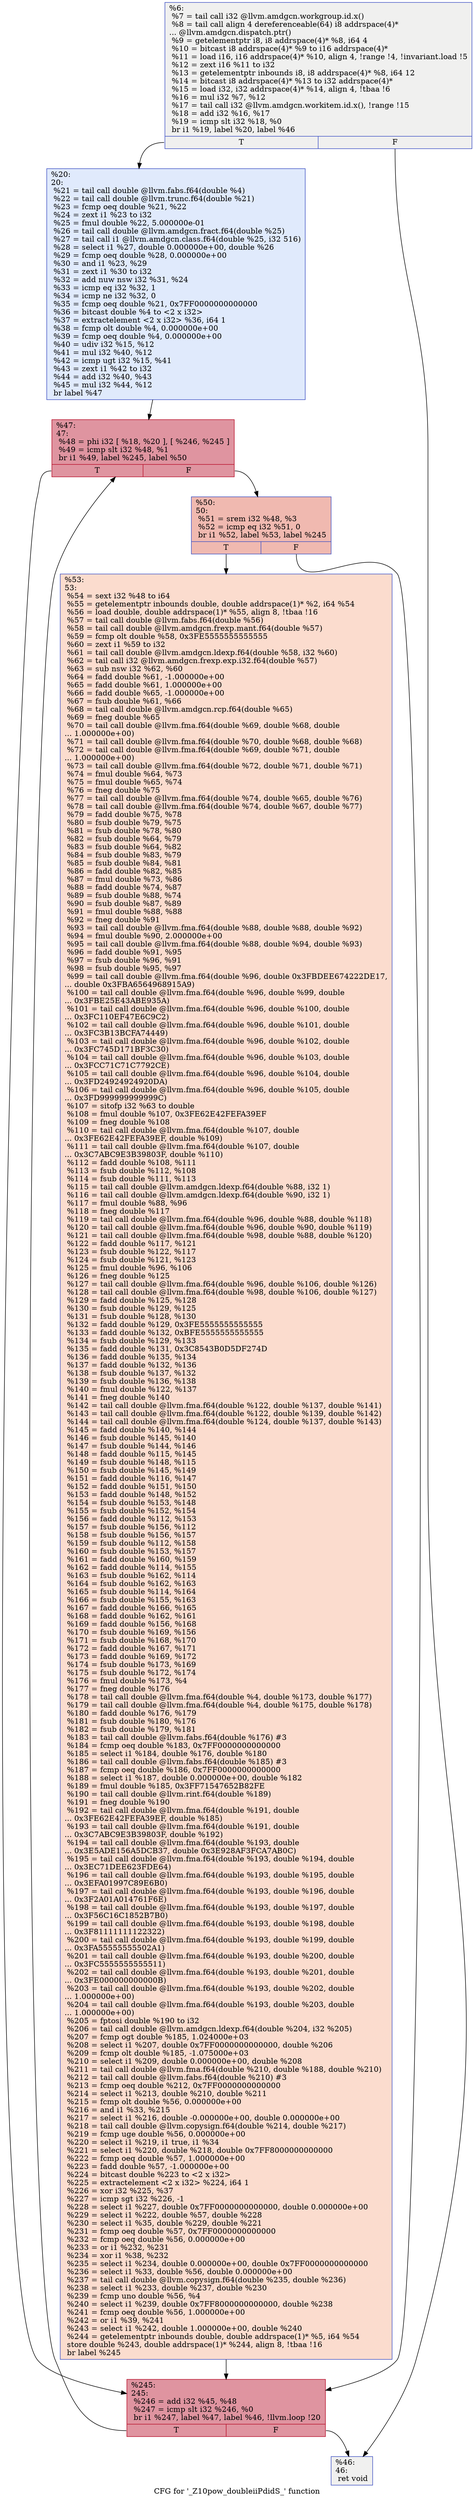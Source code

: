 digraph "CFG for '_Z10pow_doubleiiPdidS_' function" {
	label="CFG for '_Z10pow_doubleiiPdidS_' function";

	Node0x5eb1440 [shape=record,color="#3d50c3ff", style=filled, fillcolor="#dedcdb70",label="{%6:\l  %7 = tail call i32 @llvm.amdgcn.workgroup.id.x()\l  %8 = tail call align 4 dereferenceable(64) i8 addrspace(4)*\l... @llvm.amdgcn.dispatch.ptr()\l  %9 = getelementptr i8, i8 addrspace(4)* %8, i64 4\l  %10 = bitcast i8 addrspace(4)* %9 to i16 addrspace(4)*\l  %11 = load i16, i16 addrspace(4)* %10, align 4, !range !4, !invariant.load !5\l  %12 = zext i16 %11 to i32\l  %13 = getelementptr inbounds i8, i8 addrspace(4)* %8, i64 12\l  %14 = bitcast i8 addrspace(4)* %13 to i32 addrspace(4)*\l  %15 = load i32, i32 addrspace(4)* %14, align 4, !tbaa !6\l  %16 = mul i32 %7, %12\l  %17 = tail call i32 @llvm.amdgcn.workitem.id.x(), !range !15\l  %18 = add i32 %16, %17\l  %19 = icmp slt i32 %18, %0\l  br i1 %19, label %20, label %46\l|{<s0>T|<s1>F}}"];
	Node0x5eb1440:s0 -> Node0x5eb3690;
	Node0x5eb1440:s1 -> Node0x5eb3720;
	Node0x5eb3690 [shape=record,color="#3d50c3ff", style=filled, fillcolor="#b9d0f970",label="{%20:\l20:                                               \l  %21 = tail call double @llvm.fabs.f64(double %4)\l  %22 = tail call double @llvm.trunc.f64(double %21)\l  %23 = fcmp oeq double %21, %22\l  %24 = zext i1 %23 to i32\l  %25 = fmul double %22, 5.000000e-01\l  %26 = tail call double @llvm.amdgcn.fract.f64(double %25)\l  %27 = tail call i1 @llvm.amdgcn.class.f64(double %25, i32 516)\l  %28 = select i1 %27, double 0.000000e+00, double %26\l  %29 = fcmp oeq double %28, 0.000000e+00\l  %30 = and i1 %23, %29\l  %31 = zext i1 %30 to i32\l  %32 = add nuw nsw i32 %31, %24\l  %33 = icmp eq i32 %32, 1\l  %34 = icmp ne i32 %32, 0\l  %35 = fcmp oeq double %21, 0x7FF0000000000000\l  %36 = bitcast double %4 to \<2 x i32\>\l  %37 = extractelement \<2 x i32\> %36, i64 1\l  %38 = fcmp olt double %4, 0.000000e+00\l  %39 = fcmp oeq double %4, 0.000000e+00\l  %40 = udiv i32 %15, %12\l  %41 = mul i32 %40, %12\l  %42 = icmp ugt i32 %15, %41\l  %43 = zext i1 %42 to i32\l  %44 = add i32 %40, %43\l  %45 = mul i32 %44, %12\l  br label %47\l}"];
	Node0x5eb3690 -> Node0x5eb5ec0;
	Node0x5eb3720 [shape=record,color="#3d50c3ff", style=filled, fillcolor="#dedcdb70",label="{%46:\l46:                                               \l  ret void\l}"];
	Node0x5eb5ec0 [shape=record,color="#b70d28ff", style=filled, fillcolor="#b70d2870",label="{%47:\l47:                                               \l  %48 = phi i32 [ %18, %20 ], [ %246, %245 ]\l  %49 = icmp slt i32 %48, %1\l  br i1 %49, label %245, label %50\l|{<s0>T|<s1>F}}"];
	Node0x5eb5ec0:s0 -> Node0x5eb6040;
	Node0x5eb5ec0:s1 -> Node0x5eb61d0;
	Node0x5eb61d0 [shape=record,color="#3d50c3ff", style=filled, fillcolor="#de614d70",label="{%50:\l50:                                               \l  %51 = srem i32 %48, %3\l  %52 = icmp eq i32 %51, 0\l  br i1 %52, label %53, label %245\l|{<s0>T|<s1>F}}"];
	Node0x5eb61d0:s0 -> Node0x5eb6430;
	Node0x5eb61d0:s1 -> Node0x5eb6040;
	Node0x5eb6430 [shape=record,color="#3d50c3ff", style=filled, fillcolor="#f7af9170",label="{%53:\l53:                                               \l  %54 = sext i32 %48 to i64\l  %55 = getelementptr inbounds double, double addrspace(1)* %2, i64 %54\l  %56 = load double, double addrspace(1)* %55, align 8, !tbaa !16\l  %57 = tail call double @llvm.fabs.f64(double %56)\l  %58 = tail call double @llvm.amdgcn.frexp.mant.f64(double %57)\l  %59 = fcmp olt double %58, 0x3FE5555555555555\l  %60 = zext i1 %59 to i32\l  %61 = tail call double @llvm.amdgcn.ldexp.f64(double %58, i32 %60)\l  %62 = tail call i32 @llvm.amdgcn.frexp.exp.i32.f64(double %57)\l  %63 = sub nsw i32 %62, %60\l  %64 = fadd double %61, -1.000000e+00\l  %65 = fadd double %61, 1.000000e+00\l  %66 = fadd double %65, -1.000000e+00\l  %67 = fsub double %61, %66\l  %68 = tail call double @llvm.amdgcn.rcp.f64(double %65)\l  %69 = fneg double %65\l  %70 = tail call double @llvm.fma.f64(double %69, double %68, double\l... 1.000000e+00)\l  %71 = tail call double @llvm.fma.f64(double %70, double %68, double %68)\l  %72 = tail call double @llvm.fma.f64(double %69, double %71, double\l... 1.000000e+00)\l  %73 = tail call double @llvm.fma.f64(double %72, double %71, double %71)\l  %74 = fmul double %64, %73\l  %75 = fmul double %65, %74\l  %76 = fneg double %75\l  %77 = tail call double @llvm.fma.f64(double %74, double %65, double %76)\l  %78 = tail call double @llvm.fma.f64(double %74, double %67, double %77)\l  %79 = fadd double %75, %78\l  %80 = fsub double %79, %75\l  %81 = fsub double %78, %80\l  %82 = fsub double %64, %79\l  %83 = fsub double %64, %82\l  %84 = fsub double %83, %79\l  %85 = fsub double %84, %81\l  %86 = fadd double %82, %85\l  %87 = fmul double %73, %86\l  %88 = fadd double %74, %87\l  %89 = fsub double %88, %74\l  %90 = fsub double %87, %89\l  %91 = fmul double %88, %88\l  %92 = fneg double %91\l  %93 = tail call double @llvm.fma.f64(double %88, double %88, double %92)\l  %94 = fmul double %90, 2.000000e+00\l  %95 = tail call double @llvm.fma.f64(double %88, double %94, double %93)\l  %96 = fadd double %91, %95\l  %97 = fsub double %96, %91\l  %98 = fsub double %95, %97\l  %99 = tail call double @llvm.fma.f64(double %96, double 0x3FBDEE674222DE17,\l... double 0x3FBA6564968915A9)\l  %100 = tail call double @llvm.fma.f64(double %96, double %99, double\l... 0x3FBE25E43ABE935A)\l  %101 = tail call double @llvm.fma.f64(double %96, double %100, double\l... 0x3FC110EF47E6C9C2)\l  %102 = tail call double @llvm.fma.f64(double %96, double %101, double\l... 0x3FC3B13BCFA74449)\l  %103 = tail call double @llvm.fma.f64(double %96, double %102, double\l... 0x3FC745D171BF3C30)\l  %104 = tail call double @llvm.fma.f64(double %96, double %103, double\l... 0x3FCC71C71C7792CE)\l  %105 = tail call double @llvm.fma.f64(double %96, double %104, double\l... 0x3FD24924924920DA)\l  %106 = tail call double @llvm.fma.f64(double %96, double %105, double\l... 0x3FD999999999999C)\l  %107 = sitofp i32 %63 to double\l  %108 = fmul double %107, 0x3FE62E42FEFA39EF\l  %109 = fneg double %108\l  %110 = tail call double @llvm.fma.f64(double %107, double\l... 0x3FE62E42FEFA39EF, double %109)\l  %111 = tail call double @llvm.fma.f64(double %107, double\l... 0x3C7ABC9E3B39803F, double %110)\l  %112 = fadd double %108, %111\l  %113 = fsub double %112, %108\l  %114 = fsub double %111, %113\l  %115 = tail call double @llvm.amdgcn.ldexp.f64(double %88, i32 1)\l  %116 = tail call double @llvm.amdgcn.ldexp.f64(double %90, i32 1)\l  %117 = fmul double %88, %96\l  %118 = fneg double %117\l  %119 = tail call double @llvm.fma.f64(double %96, double %88, double %118)\l  %120 = tail call double @llvm.fma.f64(double %96, double %90, double %119)\l  %121 = tail call double @llvm.fma.f64(double %98, double %88, double %120)\l  %122 = fadd double %117, %121\l  %123 = fsub double %122, %117\l  %124 = fsub double %121, %123\l  %125 = fmul double %96, %106\l  %126 = fneg double %125\l  %127 = tail call double @llvm.fma.f64(double %96, double %106, double %126)\l  %128 = tail call double @llvm.fma.f64(double %98, double %106, double %127)\l  %129 = fadd double %125, %128\l  %130 = fsub double %129, %125\l  %131 = fsub double %128, %130\l  %132 = fadd double %129, 0x3FE5555555555555\l  %133 = fadd double %132, 0xBFE5555555555555\l  %134 = fsub double %129, %133\l  %135 = fadd double %131, 0x3C8543B0D5DF274D\l  %136 = fadd double %135, %134\l  %137 = fadd double %132, %136\l  %138 = fsub double %137, %132\l  %139 = fsub double %136, %138\l  %140 = fmul double %122, %137\l  %141 = fneg double %140\l  %142 = tail call double @llvm.fma.f64(double %122, double %137, double %141)\l  %143 = tail call double @llvm.fma.f64(double %122, double %139, double %142)\l  %144 = tail call double @llvm.fma.f64(double %124, double %137, double %143)\l  %145 = fadd double %140, %144\l  %146 = fsub double %145, %140\l  %147 = fsub double %144, %146\l  %148 = fadd double %115, %145\l  %149 = fsub double %148, %115\l  %150 = fsub double %145, %149\l  %151 = fadd double %116, %147\l  %152 = fadd double %151, %150\l  %153 = fadd double %148, %152\l  %154 = fsub double %153, %148\l  %155 = fsub double %152, %154\l  %156 = fadd double %112, %153\l  %157 = fsub double %156, %112\l  %158 = fsub double %156, %157\l  %159 = fsub double %112, %158\l  %160 = fsub double %153, %157\l  %161 = fadd double %160, %159\l  %162 = fadd double %114, %155\l  %163 = fsub double %162, %114\l  %164 = fsub double %162, %163\l  %165 = fsub double %114, %164\l  %166 = fsub double %155, %163\l  %167 = fadd double %166, %165\l  %168 = fadd double %162, %161\l  %169 = fadd double %156, %168\l  %170 = fsub double %169, %156\l  %171 = fsub double %168, %170\l  %172 = fadd double %167, %171\l  %173 = fadd double %169, %172\l  %174 = fsub double %173, %169\l  %175 = fsub double %172, %174\l  %176 = fmul double %173, %4\l  %177 = fneg double %176\l  %178 = tail call double @llvm.fma.f64(double %4, double %173, double %177)\l  %179 = tail call double @llvm.fma.f64(double %4, double %175, double %178)\l  %180 = fadd double %176, %179\l  %181 = fsub double %180, %176\l  %182 = fsub double %179, %181\l  %183 = tail call double @llvm.fabs.f64(double %176) #3\l  %184 = fcmp oeq double %183, 0x7FF0000000000000\l  %185 = select i1 %184, double %176, double %180\l  %186 = tail call double @llvm.fabs.f64(double %185) #3\l  %187 = fcmp oeq double %186, 0x7FF0000000000000\l  %188 = select i1 %187, double 0.000000e+00, double %182\l  %189 = fmul double %185, 0x3FF71547652B82FE\l  %190 = tail call double @llvm.rint.f64(double %189)\l  %191 = fneg double %190\l  %192 = tail call double @llvm.fma.f64(double %191, double\l... 0x3FE62E42FEFA39EF, double %185)\l  %193 = tail call double @llvm.fma.f64(double %191, double\l... 0x3C7ABC9E3B39803F, double %192)\l  %194 = tail call double @llvm.fma.f64(double %193, double\l... 0x3E5ADE156A5DCB37, double 0x3E928AF3FCA7AB0C)\l  %195 = tail call double @llvm.fma.f64(double %193, double %194, double\l... 0x3EC71DEE623FDE64)\l  %196 = tail call double @llvm.fma.f64(double %193, double %195, double\l... 0x3EFA01997C89E6B0)\l  %197 = tail call double @llvm.fma.f64(double %193, double %196, double\l... 0x3F2A01A014761F6E)\l  %198 = tail call double @llvm.fma.f64(double %193, double %197, double\l... 0x3F56C16C1852B7B0)\l  %199 = tail call double @llvm.fma.f64(double %193, double %198, double\l... 0x3F81111111122322)\l  %200 = tail call double @llvm.fma.f64(double %193, double %199, double\l... 0x3FA55555555502A1)\l  %201 = tail call double @llvm.fma.f64(double %193, double %200, double\l... 0x3FC5555555555511)\l  %202 = tail call double @llvm.fma.f64(double %193, double %201, double\l... 0x3FE000000000000B)\l  %203 = tail call double @llvm.fma.f64(double %193, double %202, double\l... 1.000000e+00)\l  %204 = tail call double @llvm.fma.f64(double %193, double %203, double\l... 1.000000e+00)\l  %205 = fptosi double %190 to i32\l  %206 = tail call double @llvm.amdgcn.ldexp.f64(double %204, i32 %205)\l  %207 = fcmp ogt double %185, 1.024000e+03\l  %208 = select i1 %207, double 0x7FF0000000000000, double %206\l  %209 = fcmp olt double %185, -1.075000e+03\l  %210 = select i1 %209, double 0.000000e+00, double %208\l  %211 = tail call double @llvm.fma.f64(double %210, double %188, double %210)\l  %212 = tail call double @llvm.fabs.f64(double %210) #3\l  %213 = fcmp oeq double %212, 0x7FF0000000000000\l  %214 = select i1 %213, double %210, double %211\l  %215 = fcmp olt double %56, 0.000000e+00\l  %216 = and i1 %33, %215\l  %217 = select i1 %216, double -0.000000e+00, double 0.000000e+00\l  %218 = tail call double @llvm.copysign.f64(double %214, double %217)\l  %219 = fcmp uge double %56, 0.000000e+00\l  %220 = select i1 %219, i1 true, i1 %34\l  %221 = select i1 %220, double %218, double 0x7FF8000000000000\l  %222 = fcmp oeq double %57, 1.000000e+00\l  %223 = fadd double %57, -1.000000e+00\l  %224 = bitcast double %223 to \<2 x i32\>\l  %225 = extractelement \<2 x i32\> %224, i64 1\l  %226 = xor i32 %225, %37\l  %227 = icmp sgt i32 %226, -1\l  %228 = select i1 %227, double 0x7FF0000000000000, double 0.000000e+00\l  %229 = select i1 %222, double %57, double %228\l  %230 = select i1 %35, double %229, double %221\l  %231 = fcmp oeq double %57, 0x7FF0000000000000\l  %232 = fcmp oeq double %56, 0.000000e+00\l  %233 = or i1 %232, %231\l  %234 = xor i1 %38, %232\l  %235 = select i1 %234, double 0.000000e+00, double 0x7FF0000000000000\l  %236 = select i1 %33, double %56, double 0.000000e+00\l  %237 = tail call double @llvm.copysign.f64(double %235, double %236)\l  %238 = select i1 %233, double %237, double %230\l  %239 = fcmp uno double %56, %4\l  %240 = select i1 %239, double 0x7FF8000000000000, double %238\l  %241 = fcmp oeq double %56, 1.000000e+00\l  %242 = or i1 %39, %241\l  %243 = select i1 %242, double 1.000000e+00, double %240\l  %244 = getelementptr inbounds double, double addrspace(1)* %5, i64 %54\l  store double %243, double addrspace(1)* %244, align 8, !tbaa !16\l  br label %245\l}"];
	Node0x5eb6430 -> Node0x5eb6040;
	Node0x5eb6040 [shape=record,color="#b70d28ff", style=filled, fillcolor="#b70d2870",label="{%245:\l245:                                              \l  %246 = add i32 %45, %48\l  %247 = icmp slt i32 %246, %0\l  br i1 %247, label %47, label %46, !llvm.loop !20\l|{<s0>T|<s1>F}}"];
	Node0x5eb6040:s0 -> Node0x5eb5ec0;
	Node0x5eb6040:s1 -> Node0x5eb3720;
}
